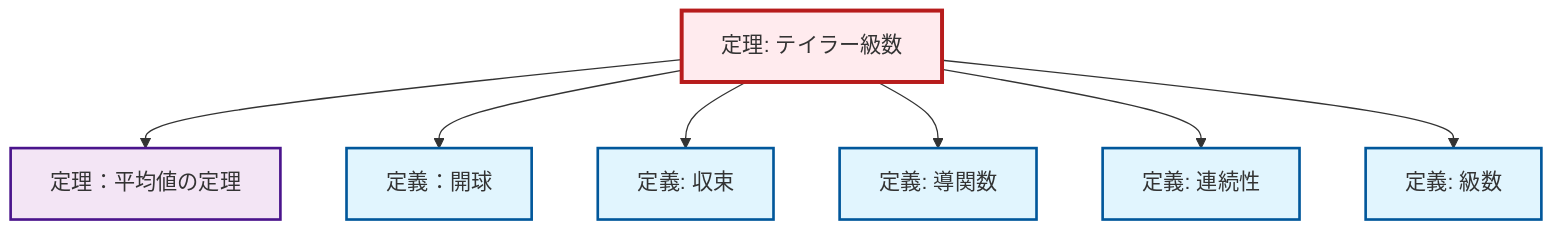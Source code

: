 graph TD
    classDef definition fill:#e1f5fe,stroke:#01579b,stroke-width:2px
    classDef theorem fill:#f3e5f5,stroke:#4a148c,stroke-width:2px
    classDef axiom fill:#fff3e0,stroke:#e65100,stroke-width:2px
    classDef example fill:#e8f5e9,stroke:#1b5e20,stroke-width:2px
    classDef current fill:#ffebee,stroke:#b71c1c,stroke-width:3px
    def-derivative["定義: 導関数"]:::definition
    def-convergence["定義: 収束"]:::definition
    def-series["定義: 級数"]:::definition
    thm-mean-value["定理：平均値の定理"]:::theorem
    thm-taylor-series["定理: テイラー級数"]:::theorem
    def-open-ball["定義：開球"]:::definition
    def-continuity["定義: 連続性"]:::definition
    thm-taylor-series --> thm-mean-value
    thm-taylor-series --> def-open-ball
    thm-taylor-series --> def-convergence
    thm-taylor-series --> def-derivative
    thm-taylor-series --> def-continuity
    thm-taylor-series --> def-series
    class thm-taylor-series current